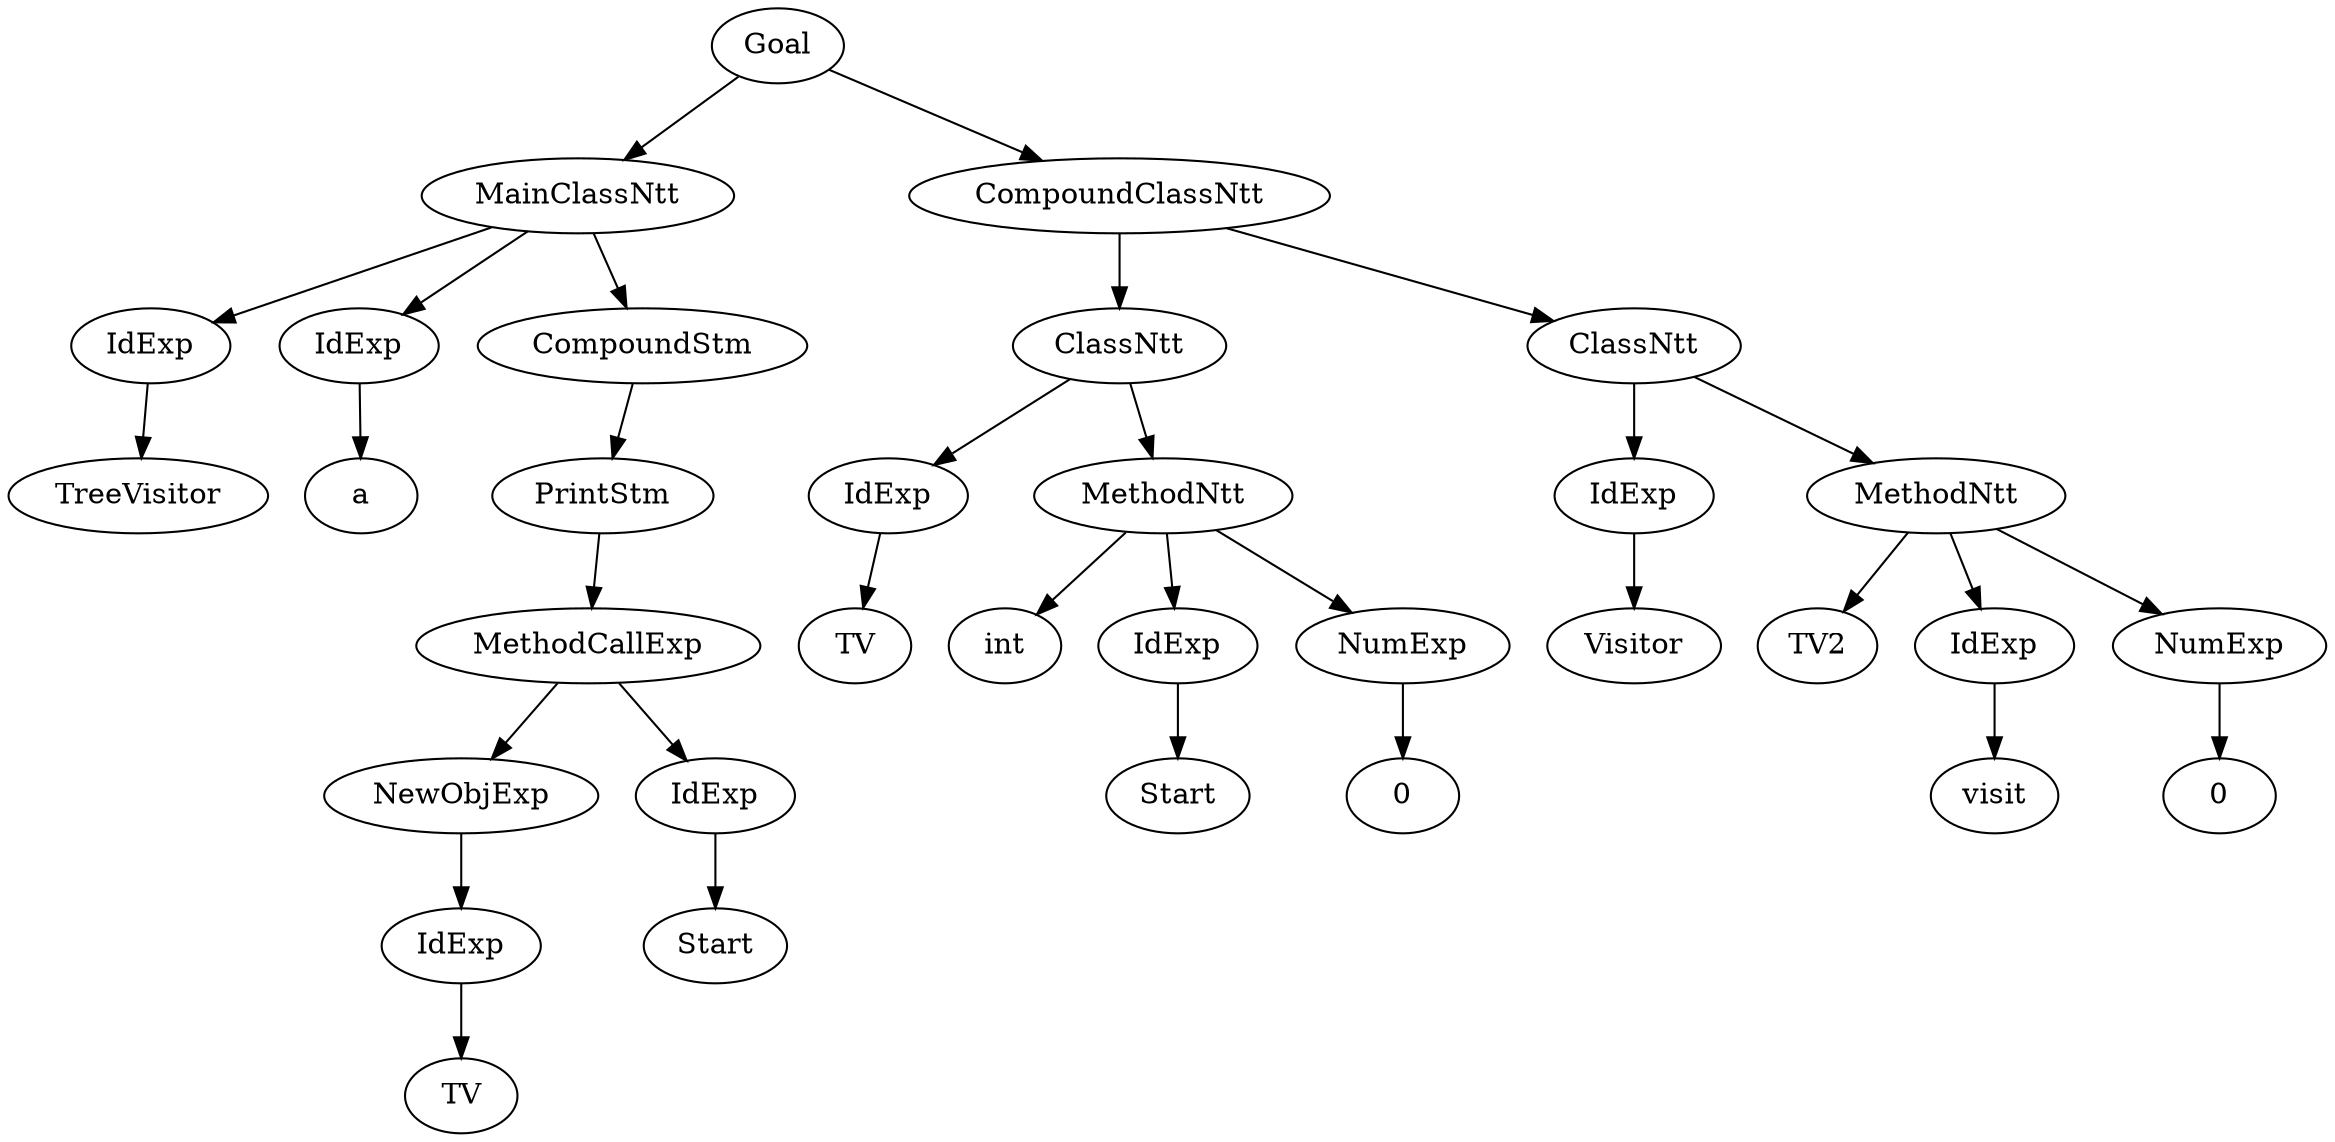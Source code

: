 digraph my_graph {
-1255143056;
-1255143056[label = "Goal"];
-1255143056->-1255142624;
-1255142624[label = "MainClassNtt"];
-1255142624->-1259335792
-1259335792[label = "IdExp"];
-1259335792->-1259335776;
-1259335776[label = "TreeVisitor"];
-1255142624->-1259335856
-1259335856[label = "IdExp"];
-1259335856->-1259335840;
-1259335840[label = "a"];
-1255142624->-1255142576;
-1255142576[label = "CompoundStm"];
-1255142576->-1257240656;
-1257240656[label = "PrintStm"];
-1257240656->-1255142528
-1255142528[label = "MethodCallExp"];
-1255142528->-1255142480
-1255142480[label = "NewObjExp"];
-1255142480->-1259335920
-1259335920[label = "IdExp"];
-1259335920->-1259335904;
-1259335904[label = "TV"];
-1255142528->-1259335984
-1259335984[label = "IdExp"];
-1259335984->-1259335968;
-1259335968[label = "Start"];
-1255143056->-1255143008;
-1255143008[label = "CompoundClassNtt"];
-1255143008->-1255142768;
-1255142768[label = "ClassNtt"];
-1255142768->-1259336048
-1259336048[label = "IdExp"];
-1259336048->-1259336032;
-1259336032[label = "TV"];
-1255142768->-1259336176;
-1259336176[label = "MethodNtt"];
-1259336176->-1257240688;
-1257240688[label = "int" ];
-1259336176->-1259336112
-1259336112[label = "IdExp"];
-1259336112->-1259336096;
-1259336096[label = "Start"];
-1259336176->-1255142672
-1255142672[label = "NumExp"];
-1255142672->-1255142656;
-1255142656[label = "0"];
-1255143008->-1255142960;
-1255142960[label = "ClassNtt"];
-1255142960->-1259336240
-1259336240[label = "IdExp"];
-1259336240->-1259336224;
-1259336224[label = "Visitor"];
-1255142960->-1259336496;
-1259336496[label = "MethodNtt"];
-1259336496->-1259336368;
-1259336368[label = "TV2" ];
-1259336496->-1259336432
-1259336432[label = "IdExp"];
-1259336432->-1259336416;
-1259336416[label = "visit"];
-1259336496->-1255142864
-1255142864[label = "NumExp"];
-1255142864->-1255142848;
-1255142848[label = "0"];

}